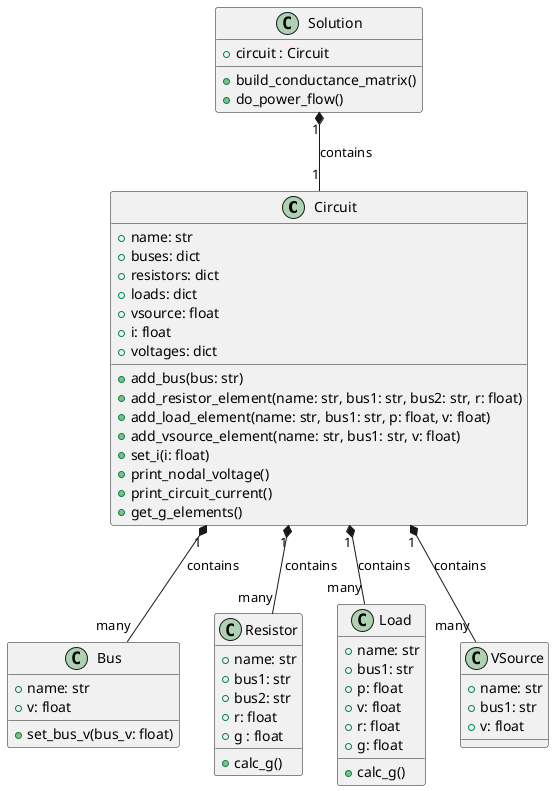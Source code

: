 def generate_uml():
    uml = """
@startuml
' Define classes
class Circuit {
  +name: str
  +buses: dict
  +resistors: dict
  +loads: dict
  +vsource: float
  +i: float
  +voltages: dict
  +add_bus(bus: str)
  +add_resistor_element(name: str, bus1: str, bus2: str, r: float)
  +add_load_element(name: str, bus1: str, p: float, v: float)
  +add_vsource_element(name: str, bus1: str, v: float)
  +set_i(i: float)
  +print_nodal_voltage()
  +print_circuit_current()
  +get_g_elements()
}

class Bus {
  +name: str
  +v: float
  +set_bus_v(bus_v: float)
}

class Resistor {
  +name: str
  +bus1: str
  +bus2: str
  +r: float
  +g : float
  +calc_g()
}

class Load {
  +name: str
  +bus1: str
  +p: float
  +v: float
  +r: float
  +g: float
  +calc_g()
}

class VSource {
  +name: str
  +bus1: str
  +v: float
}

class Solution {
   +circuit : Circuit
   +build_conductance_matrix()
   +do_power_flow()
}

' Class containment relationships (showing that Circuit contains other classes)
Circuit "1" *-- "many" Bus : contains
Circuit "1" *-- "many" Resistor : contains
Circuit "1" *-- "many" Load : contains
Circuit "1" *-- "many" VSource : contains
Solution  "1" *-- "1" Circuit : contains

@enduml
